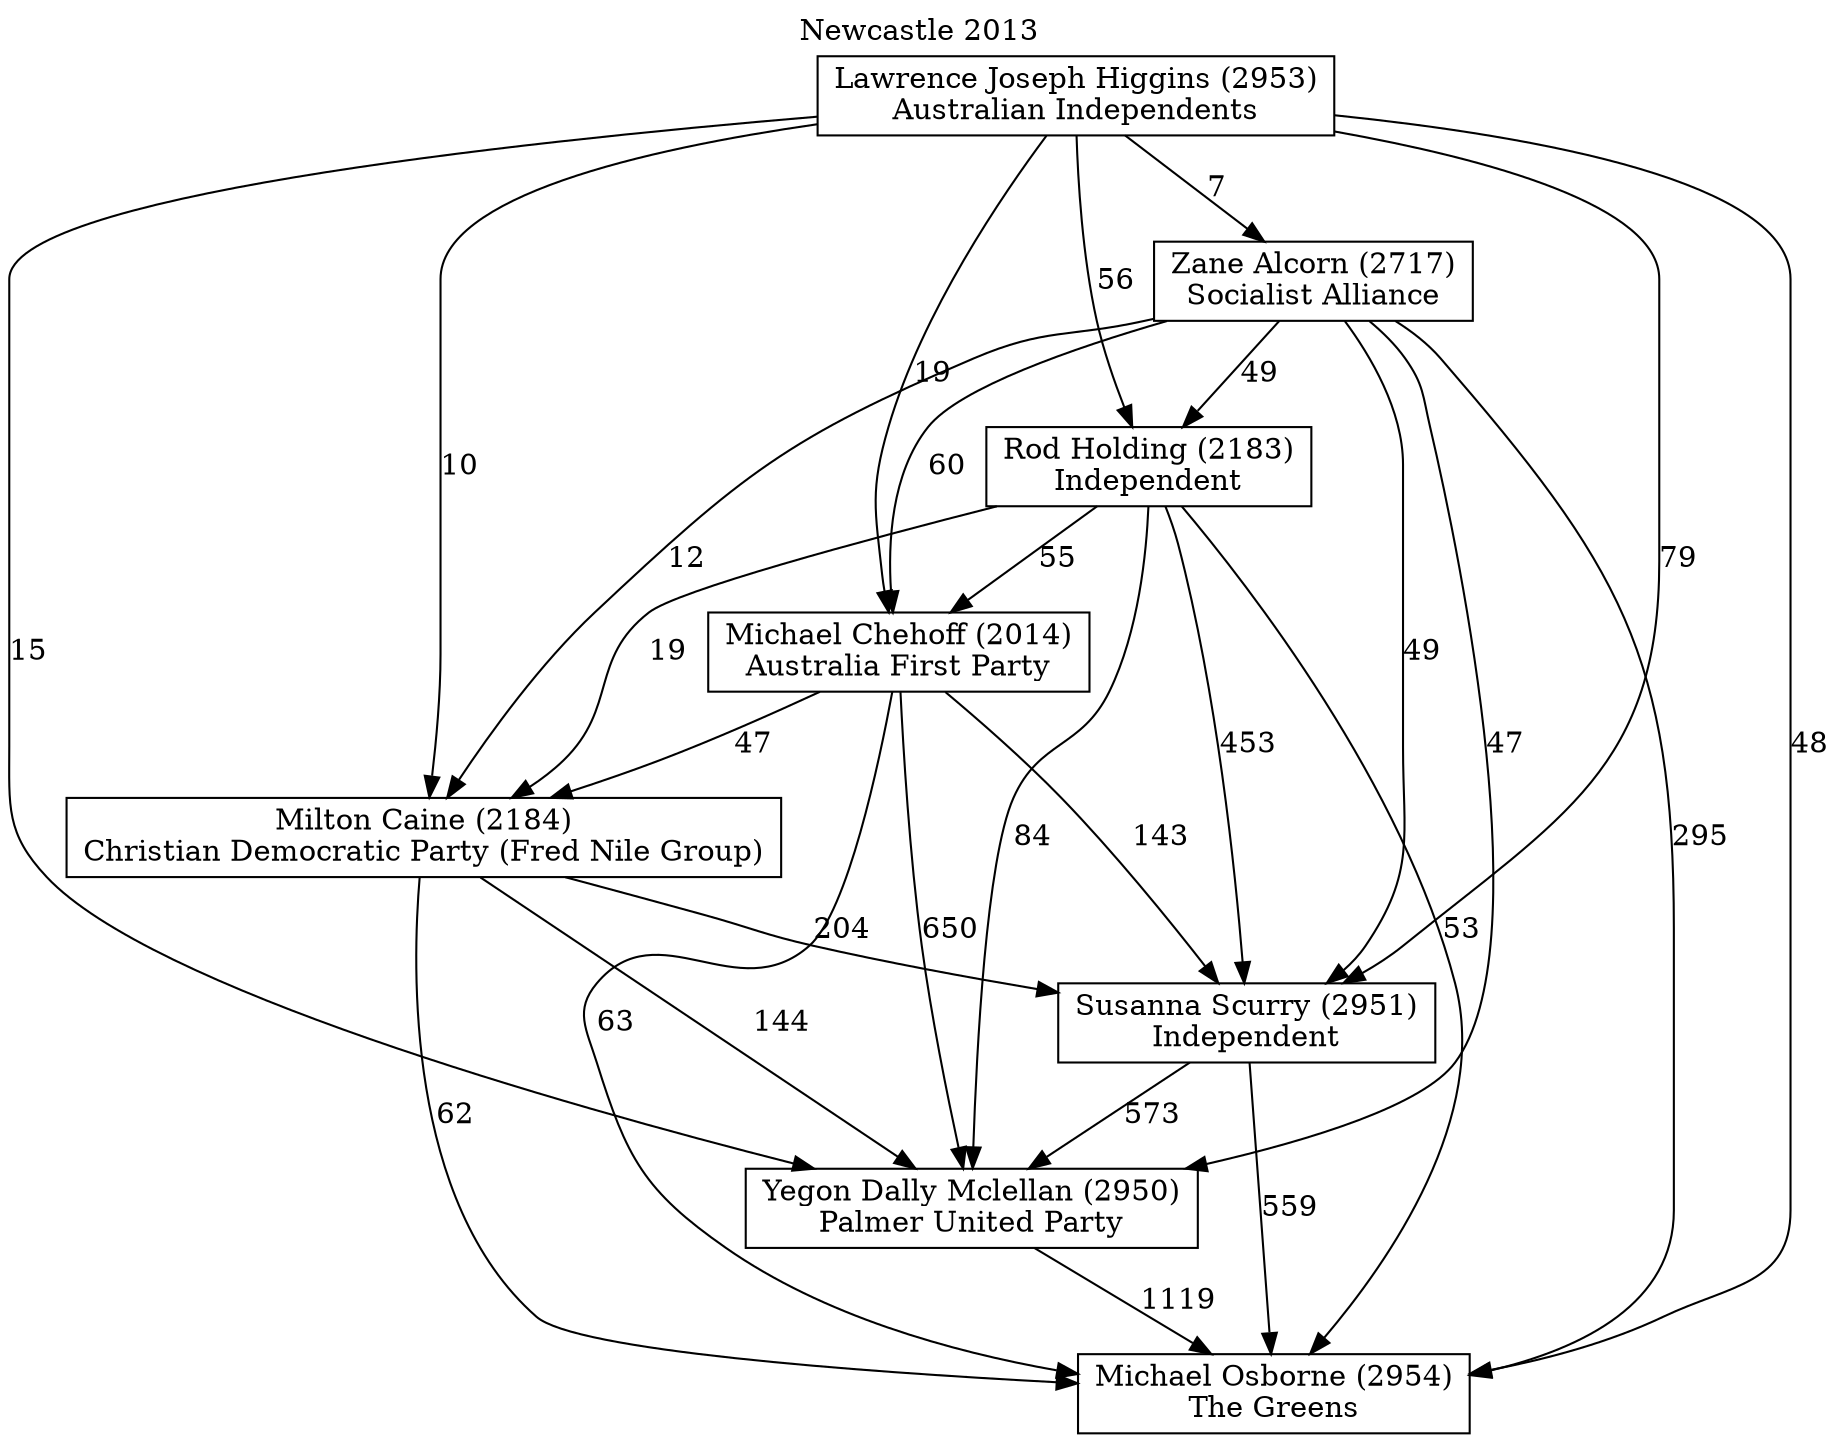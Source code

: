 // House preference flow
digraph "Michael Osborne (2954)_Newcastle_2013" {
	graph [label="Newcastle 2013" labelloc=t mclimit=10]
	node [shape=box]
	"Michael Osborne (2954)" [label="Michael Osborne (2954)
The Greens"]
	"Yegon Dally Mclellan (2950)" [label="Yegon Dally Mclellan (2950)
Palmer United Party"]
	"Susanna Scurry (2951)" [label="Susanna Scurry (2951)
Independent"]
	"Milton Caine (2184)" [label="Milton Caine (2184)
Christian Democratic Party (Fred Nile Group)"]
	"Michael Chehoff (2014)" [label="Michael Chehoff (2014)
Australia First Party"]
	"Rod Holding (2183)" [label="Rod Holding (2183)
Independent"]
	"Zane Alcorn (2717)" [label="Zane Alcorn (2717)
Socialist Alliance"]
	"Lawrence Joseph Higgins (2953)" [label="Lawrence Joseph Higgins (2953)
Australian Independents"]
	"Michael Osborne (2954)" [label="Michael Osborne (2954)
The Greens"]
	"Susanna Scurry (2951)" [label="Susanna Scurry (2951)
Independent"]
	"Milton Caine (2184)" [label="Milton Caine (2184)
Christian Democratic Party (Fred Nile Group)"]
	"Michael Chehoff (2014)" [label="Michael Chehoff (2014)
Australia First Party"]
	"Rod Holding (2183)" [label="Rod Holding (2183)
Independent"]
	"Zane Alcorn (2717)" [label="Zane Alcorn (2717)
Socialist Alliance"]
	"Lawrence Joseph Higgins (2953)" [label="Lawrence Joseph Higgins (2953)
Australian Independents"]
	"Michael Osborne (2954)" [label="Michael Osborne (2954)
The Greens"]
	"Milton Caine (2184)" [label="Milton Caine (2184)
Christian Democratic Party (Fred Nile Group)"]
	"Michael Chehoff (2014)" [label="Michael Chehoff (2014)
Australia First Party"]
	"Rod Holding (2183)" [label="Rod Holding (2183)
Independent"]
	"Zane Alcorn (2717)" [label="Zane Alcorn (2717)
Socialist Alliance"]
	"Lawrence Joseph Higgins (2953)" [label="Lawrence Joseph Higgins (2953)
Australian Independents"]
	"Michael Osborne (2954)" [label="Michael Osborne (2954)
The Greens"]
	"Michael Chehoff (2014)" [label="Michael Chehoff (2014)
Australia First Party"]
	"Rod Holding (2183)" [label="Rod Holding (2183)
Independent"]
	"Zane Alcorn (2717)" [label="Zane Alcorn (2717)
Socialist Alliance"]
	"Lawrence Joseph Higgins (2953)" [label="Lawrence Joseph Higgins (2953)
Australian Independents"]
	"Michael Osborne (2954)" [label="Michael Osborne (2954)
The Greens"]
	"Rod Holding (2183)" [label="Rod Holding (2183)
Independent"]
	"Zane Alcorn (2717)" [label="Zane Alcorn (2717)
Socialist Alliance"]
	"Lawrence Joseph Higgins (2953)" [label="Lawrence Joseph Higgins (2953)
Australian Independents"]
	"Michael Osborne (2954)" [label="Michael Osborne (2954)
The Greens"]
	"Zane Alcorn (2717)" [label="Zane Alcorn (2717)
Socialist Alliance"]
	"Lawrence Joseph Higgins (2953)" [label="Lawrence Joseph Higgins (2953)
Australian Independents"]
	"Michael Osborne (2954)" [label="Michael Osborne (2954)
The Greens"]
	"Lawrence Joseph Higgins (2953)" [label="Lawrence Joseph Higgins (2953)
Australian Independents"]
	"Lawrence Joseph Higgins (2953)" [label="Lawrence Joseph Higgins (2953)
Australian Independents"]
	"Zane Alcorn (2717)" [label="Zane Alcorn (2717)
Socialist Alliance"]
	"Lawrence Joseph Higgins (2953)" [label="Lawrence Joseph Higgins (2953)
Australian Independents"]
	"Lawrence Joseph Higgins (2953)" [label="Lawrence Joseph Higgins (2953)
Australian Independents"]
	"Rod Holding (2183)" [label="Rod Holding (2183)
Independent"]
	"Zane Alcorn (2717)" [label="Zane Alcorn (2717)
Socialist Alliance"]
	"Lawrence Joseph Higgins (2953)" [label="Lawrence Joseph Higgins (2953)
Australian Independents"]
	"Rod Holding (2183)" [label="Rod Holding (2183)
Independent"]
	"Lawrence Joseph Higgins (2953)" [label="Lawrence Joseph Higgins (2953)
Australian Independents"]
	"Lawrence Joseph Higgins (2953)" [label="Lawrence Joseph Higgins (2953)
Australian Independents"]
	"Zane Alcorn (2717)" [label="Zane Alcorn (2717)
Socialist Alliance"]
	"Lawrence Joseph Higgins (2953)" [label="Lawrence Joseph Higgins (2953)
Australian Independents"]
	"Lawrence Joseph Higgins (2953)" [label="Lawrence Joseph Higgins (2953)
Australian Independents"]
	"Michael Chehoff (2014)" [label="Michael Chehoff (2014)
Australia First Party"]
	"Rod Holding (2183)" [label="Rod Holding (2183)
Independent"]
	"Zane Alcorn (2717)" [label="Zane Alcorn (2717)
Socialist Alliance"]
	"Lawrence Joseph Higgins (2953)" [label="Lawrence Joseph Higgins (2953)
Australian Independents"]
	"Michael Chehoff (2014)" [label="Michael Chehoff (2014)
Australia First Party"]
	"Zane Alcorn (2717)" [label="Zane Alcorn (2717)
Socialist Alliance"]
	"Lawrence Joseph Higgins (2953)" [label="Lawrence Joseph Higgins (2953)
Australian Independents"]
	"Michael Chehoff (2014)" [label="Michael Chehoff (2014)
Australia First Party"]
	"Lawrence Joseph Higgins (2953)" [label="Lawrence Joseph Higgins (2953)
Australian Independents"]
	"Lawrence Joseph Higgins (2953)" [label="Lawrence Joseph Higgins (2953)
Australian Independents"]
	"Zane Alcorn (2717)" [label="Zane Alcorn (2717)
Socialist Alliance"]
	"Lawrence Joseph Higgins (2953)" [label="Lawrence Joseph Higgins (2953)
Australian Independents"]
	"Lawrence Joseph Higgins (2953)" [label="Lawrence Joseph Higgins (2953)
Australian Independents"]
	"Rod Holding (2183)" [label="Rod Holding (2183)
Independent"]
	"Zane Alcorn (2717)" [label="Zane Alcorn (2717)
Socialist Alliance"]
	"Lawrence Joseph Higgins (2953)" [label="Lawrence Joseph Higgins (2953)
Australian Independents"]
	"Rod Holding (2183)" [label="Rod Holding (2183)
Independent"]
	"Lawrence Joseph Higgins (2953)" [label="Lawrence Joseph Higgins (2953)
Australian Independents"]
	"Lawrence Joseph Higgins (2953)" [label="Lawrence Joseph Higgins (2953)
Australian Independents"]
	"Zane Alcorn (2717)" [label="Zane Alcorn (2717)
Socialist Alliance"]
	"Lawrence Joseph Higgins (2953)" [label="Lawrence Joseph Higgins (2953)
Australian Independents"]
	"Lawrence Joseph Higgins (2953)" [label="Lawrence Joseph Higgins (2953)
Australian Independents"]
	"Milton Caine (2184)" [label="Milton Caine (2184)
Christian Democratic Party (Fred Nile Group)"]
	"Michael Chehoff (2014)" [label="Michael Chehoff (2014)
Australia First Party"]
	"Rod Holding (2183)" [label="Rod Holding (2183)
Independent"]
	"Zane Alcorn (2717)" [label="Zane Alcorn (2717)
Socialist Alliance"]
	"Lawrence Joseph Higgins (2953)" [label="Lawrence Joseph Higgins (2953)
Australian Independents"]
	"Milton Caine (2184)" [label="Milton Caine (2184)
Christian Democratic Party (Fred Nile Group)"]
	"Rod Holding (2183)" [label="Rod Holding (2183)
Independent"]
	"Zane Alcorn (2717)" [label="Zane Alcorn (2717)
Socialist Alliance"]
	"Lawrence Joseph Higgins (2953)" [label="Lawrence Joseph Higgins (2953)
Australian Independents"]
	"Milton Caine (2184)" [label="Milton Caine (2184)
Christian Democratic Party (Fred Nile Group)"]
	"Zane Alcorn (2717)" [label="Zane Alcorn (2717)
Socialist Alliance"]
	"Lawrence Joseph Higgins (2953)" [label="Lawrence Joseph Higgins (2953)
Australian Independents"]
	"Milton Caine (2184)" [label="Milton Caine (2184)
Christian Democratic Party (Fred Nile Group)"]
	"Lawrence Joseph Higgins (2953)" [label="Lawrence Joseph Higgins (2953)
Australian Independents"]
	"Lawrence Joseph Higgins (2953)" [label="Lawrence Joseph Higgins (2953)
Australian Independents"]
	"Zane Alcorn (2717)" [label="Zane Alcorn (2717)
Socialist Alliance"]
	"Lawrence Joseph Higgins (2953)" [label="Lawrence Joseph Higgins (2953)
Australian Independents"]
	"Lawrence Joseph Higgins (2953)" [label="Lawrence Joseph Higgins (2953)
Australian Independents"]
	"Rod Holding (2183)" [label="Rod Holding (2183)
Independent"]
	"Zane Alcorn (2717)" [label="Zane Alcorn (2717)
Socialist Alliance"]
	"Lawrence Joseph Higgins (2953)" [label="Lawrence Joseph Higgins (2953)
Australian Independents"]
	"Rod Holding (2183)" [label="Rod Holding (2183)
Independent"]
	"Lawrence Joseph Higgins (2953)" [label="Lawrence Joseph Higgins (2953)
Australian Independents"]
	"Lawrence Joseph Higgins (2953)" [label="Lawrence Joseph Higgins (2953)
Australian Independents"]
	"Zane Alcorn (2717)" [label="Zane Alcorn (2717)
Socialist Alliance"]
	"Lawrence Joseph Higgins (2953)" [label="Lawrence Joseph Higgins (2953)
Australian Independents"]
	"Lawrence Joseph Higgins (2953)" [label="Lawrence Joseph Higgins (2953)
Australian Independents"]
	"Michael Chehoff (2014)" [label="Michael Chehoff (2014)
Australia First Party"]
	"Rod Holding (2183)" [label="Rod Holding (2183)
Independent"]
	"Zane Alcorn (2717)" [label="Zane Alcorn (2717)
Socialist Alliance"]
	"Lawrence Joseph Higgins (2953)" [label="Lawrence Joseph Higgins (2953)
Australian Independents"]
	"Michael Chehoff (2014)" [label="Michael Chehoff (2014)
Australia First Party"]
	"Zane Alcorn (2717)" [label="Zane Alcorn (2717)
Socialist Alliance"]
	"Lawrence Joseph Higgins (2953)" [label="Lawrence Joseph Higgins (2953)
Australian Independents"]
	"Michael Chehoff (2014)" [label="Michael Chehoff (2014)
Australia First Party"]
	"Lawrence Joseph Higgins (2953)" [label="Lawrence Joseph Higgins (2953)
Australian Independents"]
	"Lawrence Joseph Higgins (2953)" [label="Lawrence Joseph Higgins (2953)
Australian Independents"]
	"Zane Alcorn (2717)" [label="Zane Alcorn (2717)
Socialist Alliance"]
	"Lawrence Joseph Higgins (2953)" [label="Lawrence Joseph Higgins (2953)
Australian Independents"]
	"Lawrence Joseph Higgins (2953)" [label="Lawrence Joseph Higgins (2953)
Australian Independents"]
	"Rod Holding (2183)" [label="Rod Holding (2183)
Independent"]
	"Zane Alcorn (2717)" [label="Zane Alcorn (2717)
Socialist Alliance"]
	"Lawrence Joseph Higgins (2953)" [label="Lawrence Joseph Higgins (2953)
Australian Independents"]
	"Rod Holding (2183)" [label="Rod Holding (2183)
Independent"]
	"Lawrence Joseph Higgins (2953)" [label="Lawrence Joseph Higgins (2953)
Australian Independents"]
	"Lawrence Joseph Higgins (2953)" [label="Lawrence Joseph Higgins (2953)
Australian Independents"]
	"Zane Alcorn (2717)" [label="Zane Alcorn (2717)
Socialist Alliance"]
	"Lawrence Joseph Higgins (2953)" [label="Lawrence Joseph Higgins (2953)
Australian Independents"]
	"Lawrence Joseph Higgins (2953)" [label="Lawrence Joseph Higgins (2953)
Australian Independents"]
	"Susanna Scurry (2951)" [label="Susanna Scurry (2951)
Independent"]
	"Milton Caine (2184)" [label="Milton Caine (2184)
Christian Democratic Party (Fred Nile Group)"]
	"Michael Chehoff (2014)" [label="Michael Chehoff (2014)
Australia First Party"]
	"Rod Holding (2183)" [label="Rod Holding (2183)
Independent"]
	"Zane Alcorn (2717)" [label="Zane Alcorn (2717)
Socialist Alliance"]
	"Lawrence Joseph Higgins (2953)" [label="Lawrence Joseph Higgins (2953)
Australian Independents"]
	"Susanna Scurry (2951)" [label="Susanna Scurry (2951)
Independent"]
	"Michael Chehoff (2014)" [label="Michael Chehoff (2014)
Australia First Party"]
	"Rod Holding (2183)" [label="Rod Holding (2183)
Independent"]
	"Zane Alcorn (2717)" [label="Zane Alcorn (2717)
Socialist Alliance"]
	"Lawrence Joseph Higgins (2953)" [label="Lawrence Joseph Higgins (2953)
Australian Independents"]
	"Susanna Scurry (2951)" [label="Susanna Scurry (2951)
Independent"]
	"Rod Holding (2183)" [label="Rod Holding (2183)
Independent"]
	"Zane Alcorn (2717)" [label="Zane Alcorn (2717)
Socialist Alliance"]
	"Lawrence Joseph Higgins (2953)" [label="Lawrence Joseph Higgins (2953)
Australian Independents"]
	"Susanna Scurry (2951)" [label="Susanna Scurry (2951)
Independent"]
	"Zane Alcorn (2717)" [label="Zane Alcorn (2717)
Socialist Alliance"]
	"Lawrence Joseph Higgins (2953)" [label="Lawrence Joseph Higgins (2953)
Australian Independents"]
	"Susanna Scurry (2951)" [label="Susanna Scurry (2951)
Independent"]
	"Lawrence Joseph Higgins (2953)" [label="Lawrence Joseph Higgins (2953)
Australian Independents"]
	"Lawrence Joseph Higgins (2953)" [label="Lawrence Joseph Higgins (2953)
Australian Independents"]
	"Zane Alcorn (2717)" [label="Zane Alcorn (2717)
Socialist Alliance"]
	"Lawrence Joseph Higgins (2953)" [label="Lawrence Joseph Higgins (2953)
Australian Independents"]
	"Lawrence Joseph Higgins (2953)" [label="Lawrence Joseph Higgins (2953)
Australian Independents"]
	"Rod Holding (2183)" [label="Rod Holding (2183)
Independent"]
	"Zane Alcorn (2717)" [label="Zane Alcorn (2717)
Socialist Alliance"]
	"Lawrence Joseph Higgins (2953)" [label="Lawrence Joseph Higgins (2953)
Australian Independents"]
	"Rod Holding (2183)" [label="Rod Holding (2183)
Independent"]
	"Lawrence Joseph Higgins (2953)" [label="Lawrence Joseph Higgins (2953)
Australian Independents"]
	"Lawrence Joseph Higgins (2953)" [label="Lawrence Joseph Higgins (2953)
Australian Independents"]
	"Zane Alcorn (2717)" [label="Zane Alcorn (2717)
Socialist Alliance"]
	"Lawrence Joseph Higgins (2953)" [label="Lawrence Joseph Higgins (2953)
Australian Independents"]
	"Lawrence Joseph Higgins (2953)" [label="Lawrence Joseph Higgins (2953)
Australian Independents"]
	"Michael Chehoff (2014)" [label="Michael Chehoff (2014)
Australia First Party"]
	"Rod Holding (2183)" [label="Rod Holding (2183)
Independent"]
	"Zane Alcorn (2717)" [label="Zane Alcorn (2717)
Socialist Alliance"]
	"Lawrence Joseph Higgins (2953)" [label="Lawrence Joseph Higgins (2953)
Australian Independents"]
	"Michael Chehoff (2014)" [label="Michael Chehoff (2014)
Australia First Party"]
	"Zane Alcorn (2717)" [label="Zane Alcorn (2717)
Socialist Alliance"]
	"Lawrence Joseph Higgins (2953)" [label="Lawrence Joseph Higgins (2953)
Australian Independents"]
	"Michael Chehoff (2014)" [label="Michael Chehoff (2014)
Australia First Party"]
	"Lawrence Joseph Higgins (2953)" [label="Lawrence Joseph Higgins (2953)
Australian Independents"]
	"Lawrence Joseph Higgins (2953)" [label="Lawrence Joseph Higgins (2953)
Australian Independents"]
	"Zane Alcorn (2717)" [label="Zane Alcorn (2717)
Socialist Alliance"]
	"Lawrence Joseph Higgins (2953)" [label="Lawrence Joseph Higgins (2953)
Australian Independents"]
	"Lawrence Joseph Higgins (2953)" [label="Lawrence Joseph Higgins (2953)
Australian Independents"]
	"Rod Holding (2183)" [label="Rod Holding (2183)
Independent"]
	"Zane Alcorn (2717)" [label="Zane Alcorn (2717)
Socialist Alliance"]
	"Lawrence Joseph Higgins (2953)" [label="Lawrence Joseph Higgins (2953)
Australian Independents"]
	"Rod Holding (2183)" [label="Rod Holding (2183)
Independent"]
	"Lawrence Joseph Higgins (2953)" [label="Lawrence Joseph Higgins (2953)
Australian Independents"]
	"Lawrence Joseph Higgins (2953)" [label="Lawrence Joseph Higgins (2953)
Australian Independents"]
	"Zane Alcorn (2717)" [label="Zane Alcorn (2717)
Socialist Alliance"]
	"Lawrence Joseph Higgins (2953)" [label="Lawrence Joseph Higgins (2953)
Australian Independents"]
	"Lawrence Joseph Higgins (2953)" [label="Lawrence Joseph Higgins (2953)
Australian Independents"]
	"Milton Caine (2184)" [label="Milton Caine (2184)
Christian Democratic Party (Fred Nile Group)"]
	"Michael Chehoff (2014)" [label="Michael Chehoff (2014)
Australia First Party"]
	"Rod Holding (2183)" [label="Rod Holding (2183)
Independent"]
	"Zane Alcorn (2717)" [label="Zane Alcorn (2717)
Socialist Alliance"]
	"Lawrence Joseph Higgins (2953)" [label="Lawrence Joseph Higgins (2953)
Australian Independents"]
	"Milton Caine (2184)" [label="Milton Caine (2184)
Christian Democratic Party (Fred Nile Group)"]
	"Rod Holding (2183)" [label="Rod Holding (2183)
Independent"]
	"Zane Alcorn (2717)" [label="Zane Alcorn (2717)
Socialist Alliance"]
	"Lawrence Joseph Higgins (2953)" [label="Lawrence Joseph Higgins (2953)
Australian Independents"]
	"Milton Caine (2184)" [label="Milton Caine (2184)
Christian Democratic Party (Fred Nile Group)"]
	"Zane Alcorn (2717)" [label="Zane Alcorn (2717)
Socialist Alliance"]
	"Lawrence Joseph Higgins (2953)" [label="Lawrence Joseph Higgins (2953)
Australian Independents"]
	"Milton Caine (2184)" [label="Milton Caine (2184)
Christian Democratic Party (Fred Nile Group)"]
	"Lawrence Joseph Higgins (2953)" [label="Lawrence Joseph Higgins (2953)
Australian Independents"]
	"Lawrence Joseph Higgins (2953)" [label="Lawrence Joseph Higgins (2953)
Australian Independents"]
	"Zane Alcorn (2717)" [label="Zane Alcorn (2717)
Socialist Alliance"]
	"Lawrence Joseph Higgins (2953)" [label="Lawrence Joseph Higgins (2953)
Australian Independents"]
	"Lawrence Joseph Higgins (2953)" [label="Lawrence Joseph Higgins (2953)
Australian Independents"]
	"Rod Holding (2183)" [label="Rod Holding (2183)
Independent"]
	"Zane Alcorn (2717)" [label="Zane Alcorn (2717)
Socialist Alliance"]
	"Lawrence Joseph Higgins (2953)" [label="Lawrence Joseph Higgins (2953)
Australian Independents"]
	"Rod Holding (2183)" [label="Rod Holding (2183)
Independent"]
	"Lawrence Joseph Higgins (2953)" [label="Lawrence Joseph Higgins (2953)
Australian Independents"]
	"Lawrence Joseph Higgins (2953)" [label="Lawrence Joseph Higgins (2953)
Australian Independents"]
	"Zane Alcorn (2717)" [label="Zane Alcorn (2717)
Socialist Alliance"]
	"Lawrence Joseph Higgins (2953)" [label="Lawrence Joseph Higgins (2953)
Australian Independents"]
	"Lawrence Joseph Higgins (2953)" [label="Lawrence Joseph Higgins (2953)
Australian Independents"]
	"Michael Chehoff (2014)" [label="Michael Chehoff (2014)
Australia First Party"]
	"Rod Holding (2183)" [label="Rod Holding (2183)
Independent"]
	"Zane Alcorn (2717)" [label="Zane Alcorn (2717)
Socialist Alliance"]
	"Lawrence Joseph Higgins (2953)" [label="Lawrence Joseph Higgins (2953)
Australian Independents"]
	"Michael Chehoff (2014)" [label="Michael Chehoff (2014)
Australia First Party"]
	"Zane Alcorn (2717)" [label="Zane Alcorn (2717)
Socialist Alliance"]
	"Lawrence Joseph Higgins (2953)" [label="Lawrence Joseph Higgins (2953)
Australian Independents"]
	"Michael Chehoff (2014)" [label="Michael Chehoff (2014)
Australia First Party"]
	"Lawrence Joseph Higgins (2953)" [label="Lawrence Joseph Higgins (2953)
Australian Independents"]
	"Lawrence Joseph Higgins (2953)" [label="Lawrence Joseph Higgins (2953)
Australian Independents"]
	"Zane Alcorn (2717)" [label="Zane Alcorn (2717)
Socialist Alliance"]
	"Lawrence Joseph Higgins (2953)" [label="Lawrence Joseph Higgins (2953)
Australian Independents"]
	"Lawrence Joseph Higgins (2953)" [label="Lawrence Joseph Higgins (2953)
Australian Independents"]
	"Rod Holding (2183)" [label="Rod Holding (2183)
Independent"]
	"Zane Alcorn (2717)" [label="Zane Alcorn (2717)
Socialist Alliance"]
	"Lawrence Joseph Higgins (2953)" [label="Lawrence Joseph Higgins (2953)
Australian Independents"]
	"Rod Holding (2183)" [label="Rod Holding (2183)
Independent"]
	"Lawrence Joseph Higgins (2953)" [label="Lawrence Joseph Higgins (2953)
Australian Independents"]
	"Lawrence Joseph Higgins (2953)" [label="Lawrence Joseph Higgins (2953)
Australian Independents"]
	"Zane Alcorn (2717)" [label="Zane Alcorn (2717)
Socialist Alliance"]
	"Lawrence Joseph Higgins (2953)" [label="Lawrence Joseph Higgins (2953)
Australian Independents"]
	"Lawrence Joseph Higgins (2953)" [label="Lawrence Joseph Higgins (2953)
Australian Independents"]
	"Yegon Dally Mclellan (2950)" [label="Yegon Dally Mclellan (2950)
Palmer United Party"]
	"Susanna Scurry (2951)" [label="Susanna Scurry (2951)
Independent"]
	"Milton Caine (2184)" [label="Milton Caine (2184)
Christian Democratic Party (Fred Nile Group)"]
	"Michael Chehoff (2014)" [label="Michael Chehoff (2014)
Australia First Party"]
	"Rod Holding (2183)" [label="Rod Holding (2183)
Independent"]
	"Zane Alcorn (2717)" [label="Zane Alcorn (2717)
Socialist Alliance"]
	"Lawrence Joseph Higgins (2953)" [label="Lawrence Joseph Higgins (2953)
Australian Independents"]
	"Yegon Dally Mclellan (2950)" [label="Yegon Dally Mclellan (2950)
Palmer United Party"]
	"Milton Caine (2184)" [label="Milton Caine (2184)
Christian Democratic Party (Fred Nile Group)"]
	"Michael Chehoff (2014)" [label="Michael Chehoff (2014)
Australia First Party"]
	"Rod Holding (2183)" [label="Rod Holding (2183)
Independent"]
	"Zane Alcorn (2717)" [label="Zane Alcorn (2717)
Socialist Alliance"]
	"Lawrence Joseph Higgins (2953)" [label="Lawrence Joseph Higgins (2953)
Australian Independents"]
	"Yegon Dally Mclellan (2950)" [label="Yegon Dally Mclellan (2950)
Palmer United Party"]
	"Michael Chehoff (2014)" [label="Michael Chehoff (2014)
Australia First Party"]
	"Rod Holding (2183)" [label="Rod Holding (2183)
Independent"]
	"Zane Alcorn (2717)" [label="Zane Alcorn (2717)
Socialist Alliance"]
	"Lawrence Joseph Higgins (2953)" [label="Lawrence Joseph Higgins (2953)
Australian Independents"]
	"Yegon Dally Mclellan (2950)" [label="Yegon Dally Mclellan (2950)
Palmer United Party"]
	"Rod Holding (2183)" [label="Rod Holding (2183)
Independent"]
	"Zane Alcorn (2717)" [label="Zane Alcorn (2717)
Socialist Alliance"]
	"Lawrence Joseph Higgins (2953)" [label="Lawrence Joseph Higgins (2953)
Australian Independents"]
	"Yegon Dally Mclellan (2950)" [label="Yegon Dally Mclellan (2950)
Palmer United Party"]
	"Zane Alcorn (2717)" [label="Zane Alcorn (2717)
Socialist Alliance"]
	"Lawrence Joseph Higgins (2953)" [label="Lawrence Joseph Higgins (2953)
Australian Independents"]
	"Yegon Dally Mclellan (2950)" [label="Yegon Dally Mclellan (2950)
Palmer United Party"]
	"Lawrence Joseph Higgins (2953)" [label="Lawrence Joseph Higgins (2953)
Australian Independents"]
	"Lawrence Joseph Higgins (2953)" [label="Lawrence Joseph Higgins (2953)
Australian Independents"]
	"Zane Alcorn (2717)" [label="Zane Alcorn (2717)
Socialist Alliance"]
	"Lawrence Joseph Higgins (2953)" [label="Lawrence Joseph Higgins (2953)
Australian Independents"]
	"Lawrence Joseph Higgins (2953)" [label="Lawrence Joseph Higgins (2953)
Australian Independents"]
	"Rod Holding (2183)" [label="Rod Holding (2183)
Independent"]
	"Zane Alcorn (2717)" [label="Zane Alcorn (2717)
Socialist Alliance"]
	"Lawrence Joseph Higgins (2953)" [label="Lawrence Joseph Higgins (2953)
Australian Independents"]
	"Rod Holding (2183)" [label="Rod Holding (2183)
Independent"]
	"Lawrence Joseph Higgins (2953)" [label="Lawrence Joseph Higgins (2953)
Australian Independents"]
	"Lawrence Joseph Higgins (2953)" [label="Lawrence Joseph Higgins (2953)
Australian Independents"]
	"Zane Alcorn (2717)" [label="Zane Alcorn (2717)
Socialist Alliance"]
	"Lawrence Joseph Higgins (2953)" [label="Lawrence Joseph Higgins (2953)
Australian Independents"]
	"Lawrence Joseph Higgins (2953)" [label="Lawrence Joseph Higgins (2953)
Australian Independents"]
	"Michael Chehoff (2014)" [label="Michael Chehoff (2014)
Australia First Party"]
	"Rod Holding (2183)" [label="Rod Holding (2183)
Independent"]
	"Zane Alcorn (2717)" [label="Zane Alcorn (2717)
Socialist Alliance"]
	"Lawrence Joseph Higgins (2953)" [label="Lawrence Joseph Higgins (2953)
Australian Independents"]
	"Michael Chehoff (2014)" [label="Michael Chehoff (2014)
Australia First Party"]
	"Zane Alcorn (2717)" [label="Zane Alcorn (2717)
Socialist Alliance"]
	"Lawrence Joseph Higgins (2953)" [label="Lawrence Joseph Higgins (2953)
Australian Independents"]
	"Michael Chehoff (2014)" [label="Michael Chehoff (2014)
Australia First Party"]
	"Lawrence Joseph Higgins (2953)" [label="Lawrence Joseph Higgins (2953)
Australian Independents"]
	"Lawrence Joseph Higgins (2953)" [label="Lawrence Joseph Higgins (2953)
Australian Independents"]
	"Zane Alcorn (2717)" [label="Zane Alcorn (2717)
Socialist Alliance"]
	"Lawrence Joseph Higgins (2953)" [label="Lawrence Joseph Higgins (2953)
Australian Independents"]
	"Lawrence Joseph Higgins (2953)" [label="Lawrence Joseph Higgins (2953)
Australian Independents"]
	"Rod Holding (2183)" [label="Rod Holding (2183)
Independent"]
	"Zane Alcorn (2717)" [label="Zane Alcorn (2717)
Socialist Alliance"]
	"Lawrence Joseph Higgins (2953)" [label="Lawrence Joseph Higgins (2953)
Australian Independents"]
	"Rod Holding (2183)" [label="Rod Holding (2183)
Independent"]
	"Lawrence Joseph Higgins (2953)" [label="Lawrence Joseph Higgins (2953)
Australian Independents"]
	"Lawrence Joseph Higgins (2953)" [label="Lawrence Joseph Higgins (2953)
Australian Independents"]
	"Zane Alcorn (2717)" [label="Zane Alcorn (2717)
Socialist Alliance"]
	"Lawrence Joseph Higgins (2953)" [label="Lawrence Joseph Higgins (2953)
Australian Independents"]
	"Lawrence Joseph Higgins (2953)" [label="Lawrence Joseph Higgins (2953)
Australian Independents"]
	"Milton Caine (2184)" [label="Milton Caine (2184)
Christian Democratic Party (Fred Nile Group)"]
	"Michael Chehoff (2014)" [label="Michael Chehoff (2014)
Australia First Party"]
	"Rod Holding (2183)" [label="Rod Holding (2183)
Independent"]
	"Zane Alcorn (2717)" [label="Zane Alcorn (2717)
Socialist Alliance"]
	"Lawrence Joseph Higgins (2953)" [label="Lawrence Joseph Higgins (2953)
Australian Independents"]
	"Milton Caine (2184)" [label="Milton Caine (2184)
Christian Democratic Party (Fred Nile Group)"]
	"Rod Holding (2183)" [label="Rod Holding (2183)
Independent"]
	"Zane Alcorn (2717)" [label="Zane Alcorn (2717)
Socialist Alliance"]
	"Lawrence Joseph Higgins (2953)" [label="Lawrence Joseph Higgins (2953)
Australian Independents"]
	"Milton Caine (2184)" [label="Milton Caine (2184)
Christian Democratic Party (Fred Nile Group)"]
	"Zane Alcorn (2717)" [label="Zane Alcorn (2717)
Socialist Alliance"]
	"Lawrence Joseph Higgins (2953)" [label="Lawrence Joseph Higgins (2953)
Australian Independents"]
	"Milton Caine (2184)" [label="Milton Caine (2184)
Christian Democratic Party (Fred Nile Group)"]
	"Lawrence Joseph Higgins (2953)" [label="Lawrence Joseph Higgins (2953)
Australian Independents"]
	"Lawrence Joseph Higgins (2953)" [label="Lawrence Joseph Higgins (2953)
Australian Independents"]
	"Zane Alcorn (2717)" [label="Zane Alcorn (2717)
Socialist Alliance"]
	"Lawrence Joseph Higgins (2953)" [label="Lawrence Joseph Higgins (2953)
Australian Independents"]
	"Lawrence Joseph Higgins (2953)" [label="Lawrence Joseph Higgins (2953)
Australian Independents"]
	"Rod Holding (2183)" [label="Rod Holding (2183)
Independent"]
	"Zane Alcorn (2717)" [label="Zane Alcorn (2717)
Socialist Alliance"]
	"Lawrence Joseph Higgins (2953)" [label="Lawrence Joseph Higgins (2953)
Australian Independents"]
	"Rod Holding (2183)" [label="Rod Holding (2183)
Independent"]
	"Lawrence Joseph Higgins (2953)" [label="Lawrence Joseph Higgins (2953)
Australian Independents"]
	"Lawrence Joseph Higgins (2953)" [label="Lawrence Joseph Higgins (2953)
Australian Independents"]
	"Zane Alcorn (2717)" [label="Zane Alcorn (2717)
Socialist Alliance"]
	"Lawrence Joseph Higgins (2953)" [label="Lawrence Joseph Higgins (2953)
Australian Independents"]
	"Lawrence Joseph Higgins (2953)" [label="Lawrence Joseph Higgins (2953)
Australian Independents"]
	"Michael Chehoff (2014)" [label="Michael Chehoff (2014)
Australia First Party"]
	"Rod Holding (2183)" [label="Rod Holding (2183)
Independent"]
	"Zane Alcorn (2717)" [label="Zane Alcorn (2717)
Socialist Alliance"]
	"Lawrence Joseph Higgins (2953)" [label="Lawrence Joseph Higgins (2953)
Australian Independents"]
	"Michael Chehoff (2014)" [label="Michael Chehoff (2014)
Australia First Party"]
	"Zane Alcorn (2717)" [label="Zane Alcorn (2717)
Socialist Alliance"]
	"Lawrence Joseph Higgins (2953)" [label="Lawrence Joseph Higgins (2953)
Australian Independents"]
	"Michael Chehoff (2014)" [label="Michael Chehoff (2014)
Australia First Party"]
	"Lawrence Joseph Higgins (2953)" [label="Lawrence Joseph Higgins (2953)
Australian Independents"]
	"Lawrence Joseph Higgins (2953)" [label="Lawrence Joseph Higgins (2953)
Australian Independents"]
	"Zane Alcorn (2717)" [label="Zane Alcorn (2717)
Socialist Alliance"]
	"Lawrence Joseph Higgins (2953)" [label="Lawrence Joseph Higgins (2953)
Australian Independents"]
	"Lawrence Joseph Higgins (2953)" [label="Lawrence Joseph Higgins (2953)
Australian Independents"]
	"Rod Holding (2183)" [label="Rod Holding (2183)
Independent"]
	"Zane Alcorn (2717)" [label="Zane Alcorn (2717)
Socialist Alliance"]
	"Lawrence Joseph Higgins (2953)" [label="Lawrence Joseph Higgins (2953)
Australian Independents"]
	"Rod Holding (2183)" [label="Rod Holding (2183)
Independent"]
	"Lawrence Joseph Higgins (2953)" [label="Lawrence Joseph Higgins (2953)
Australian Independents"]
	"Lawrence Joseph Higgins (2953)" [label="Lawrence Joseph Higgins (2953)
Australian Independents"]
	"Zane Alcorn (2717)" [label="Zane Alcorn (2717)
Socialist Alliance"]
	"Lawrence Joseph Higgins (2953)" [label="Lawrence Joseph Higgins (2953)
Australian Independents"]
	"Lawrence Joseph Higgins (2953)" [label="Lawrence Joseph Higgins (2953)
Australian Independents"]
	"Susanna Scurry (2951)" [label="Susanna Scurry (2951)
Independent"]
	"Milton Caine (2184)" [label="Milton Caine (2184)
Christian Democratic Party (Fred Nile Group)"]
	"Michael Chehoff (2014)" [label="Michael Chehoff (2014)
Australia First Party"]
	"Rod Holding (2183)" [label="Rod Holding (2183)
Independent"]
	"Zane Alcorn (2717)" [label="Zane Alcorn (2717)
Socialist Alliance"]
	"Lawrence Joseph Higgins (2953)" [label="Lawrence Joseph Higgins (2953)
Australian Independents"]
	"Susanna Scurry (2951)" [label="Susanna Scurry (2951)
Independent"]
	"Michael Chehoff (2014)" [label="Michael Chehoff (2014)
Australia First Party"]
	"Rod Holding (2183)" [label="Rod Holding (2183)
Independent"]
	"Zane Alcorn (2717)" [label="Zane Alcorn (2717)
Socialist Alliance"]
	"Lawrence Joseph Higgins (2953)" [label="Lawrence Joseph Higgins (2953)
Australian Independents"]
	"Susanna Scurry (2951)" [label="Susanna Scurry (2951)
Independent"]
	"Rod Holding (2183)" [label="Rod Holding (2183)
Independent"]
	"Zane Alcorn (2717)" [label="Zane Alcorn (2717)
Socialist Alliance"]
	"Lawrence Joseph Higgins (2953)" [label="Lawrence Joseph Higgins (2953)
Australian Independents"]
	"Susanna Scurry (2951)" [label="Susanna Scurry (2951)
Independent"]
	"Zane Alcorn (2717)" [label="Zane Alcorn (2717)
Socialist Alliance"]
	"Lawrence Joseph Higgins (2953)" [label="Lawrence Joseph Higgins (2953)
Australian Independents"]
	"Susanna Scurry (2951)" [label="Susanna Scurry (2951)
Independent"]
	"Lawrence Joseph Higgins (2953)" [label="Lawrence Joseph Higgins (2953)
Australian Independents"]
	"Lawrence Joseph Higgins (2953)" [label="Lawrence Joseph Higgins (2953)
Australian Independents"]
	"Zane Alcorn (2717)" [label="Zane Alcorn (2717)
Socialist Alliance"]
	"Lawrence Joseph Higgins (2953)" [label="Lawrence Joseph Higgins (2953)
Australian Independents"]
	"Lawrence Joseph Higgins (2953)" [label="Lawrence Joseph Higgins (2953)
Australian Independents"]
	"Rod Holding (2183)" [label="Rod Holding (2183)
Independent"]
	"Zane Alcorn (2717)" [label="Zane Alcorn (2717)
Socialist Alliance"]
	"Lawrence Joseph Higgins (2953)" [label="Lawrence Joseph Higgins (2953)
Australian Independents"]
	"Rod Holding (2183)" [label="Rod Holding (2183)
Independent"]
	"Lawrence Joseph Higgins (2953)" [label="Lawrence Joseph Higgins (2953)
Australian Independents"]
	"Lawrence Joseph Higgins (2953)" [label="Lawrence Joseph Higgins (2953)
Australian Independents"]
	"Zane Alcorn (2717)" [label="Zane Alcorn (2717)
Socialist Alliance"]
	"Lawrence Joseph Higgins (2953)" [label="Lawrence Joseph Higgins (2953)
Australian Independents"]
	"Lawrence Joseph Higgins (2953)" [label="Lawrence Joseph Higgins (2953)
Australian Independents"]
	"Michael Chehoff (2014)" [label="Michael Chehoff (2014)
Australia First Party"]
	"Rod Holding (2183)" [label="Rod Holding (2183)
Independent"]
	"Zane Alcorn (2717)" [label="Zane Alcorn (2717)
Socialist Alliance"]
	"Lawrence Joseph Higgins (2953)" [label="Lawrence Joseph Higgins (2953)
Australian Independents"]
	"Michael Chehoff (2014)" [label="Michael Chehoff (2014)
Australia First Party"]
	"Zane Alcorn (2717)" [label="Zane Alcorn (2717)
Socialist Alliance"]
	"Lawrence Joseph Higgins (2953)" [label="Lawrence Joseph Higgins (2953)
Australian Independents"]
	"Michael Chehoff (2014)" [label="Michael Chehoff (2014)
Australia First Party"]
	"Lawrence Joseph Higgins (2953)" [label="Lawrence Joseph Higgins (2953)
Australian Independents"]
	"Lawrence Joseph Higgins (2953)" [label="Lawrence Joseph Higgins (2953)
Australian Independents"]
	"Zane Alcorn (2717)" [label="Zane Alcorn (2717)
Socialist Alliance"]
	"Lawrence Joseph Higgins (2953)" [label="Lawrence Joseph Higgins (2953)
Australian Independents"]
	"Lawrence Joseph Higgins (2953)" [label="Lawrence Joseph Higgins (2953)
Australian Independents"]
	"Rod Holding (2183)" [label="Rod Holding (2183)
Independent"]
	"Zane Alcorn (2717)" [label="Zane Alcorn (2717)
Socialist Alliance"]
	"Lawrence Joseph Higgins (2953)" [label="Lawrence Joseph Higgins (2953)
Australian Independents"]
	"Rod Holding (2183)" [label="Rod Holding (2183)
Independent"]
	"Lawrence Joseph Higgins (2953)" [label="Lawrence Joseph Higgins (2953)
Australian Independents"]
	"Lawrence Joseph Higgins (2953)" [label="Lawrence Joseph Higgins (2953)
Australian Independents"]
	"Zane Alcorn (2717)" [label="Zane Alcorn (2717)
Socialist Alliance"]
	"Lawrence Joseph Higgins (2953)" [label="Lawrence Joseph Higgins (2953)
Australian Independents"]
	"Lawrence Joseph Higgins (2953)" [label="Lawrence Joseph Higgins (2953)
Australian Independents"]
	"Milton Caine (2184)" [label="Milton Caine (2184)
Christian Democratic Party (Fred Nile Group)"]
	"Michael Chehoff (2014)" [label="Michael Chehoff (2014)
Australia First Party"]
	"Rod Holding (2183)" [label="Rod Holding (2183)
Independent"]
	"Zane Alcorn (2717)" [label="Zane Alcorn (2717)
Socialist Alliance"]
	"Lawrence Joseph Higgins (2953)" [label="Lawrence Joseph Higgins (2953)
Australian Independents"]
	"Milton Caine (2184)" [label="Milton Caine (2184)
Christian Democratic Party (Fred Nile Group)"]
	"Rod Holding (2183)" [label="Rod Holding (2183)
Independent"]
	"Zane Alcorn (2717)" [label="Zane Alcorn (2717)
Socialist Alliance"]
	"Lawrence Joseph Higgins (2953)" [label="Lawrence Joseph Higgins (2953)
Australian Independents"]
	"Milton Caine (2184)" [label="Milton Caine (2184)
Christian Democratic Party (Fred Nile Group)"]
	"Zane Alcorn (2717)" [label="Zane Alcorn (2717)
Socialist Alliance"]
	"Lawrence Joseph Higgins (2953)" [label="Lawrence Joseph Higgins (2953)
Australian Independents"]
	"Milton Caine (2184)" [label="Milton Caine (2184)
Christian Democratic Party (Fred Nile Group)"]
	"Lawrence Joseph Higgins (2953)" [label="Lawrence Joseph Higgins (2953)
Australian Independents"]
	"Lawrence Joseph Higgins (2953)" [label="Lawrence Joseph Higgins (2953)
Australian Independents"]
	"Zane Alcorn (2717)" [label="Zane Alcorn (2717)
Socialist Alliance"]
	"Lawrence Joseph Higgins (2953)" [label="Lawrence Joseph Higgins (2953)
Australian Independents"]
	"Lawrence Joseph Higgins (2953)" [label="Lawrence Joseph Higgins (2953)
Australian Independents"]
	"Rod Holding (2183)" [label="Rod Holding (2183)
Independent"]
	"Zane Alcorn (2717)" [label="Zane Alcorn (2717)
Socialist Alliance"]
	"Lawrence Joseph Higgins (2953)" [label="Lawrence Joseph Higgins (2953)
Australian Independents"]
	"Rod Holding (2183)" [label="Rod Holding (2183)
Independent"]
	"Lawrence Joseph Higgins (2953)" [label="Lawrence Joseph Higgins (2953)
Australian Independents"]
	"Lawrence Joseph Higgins (2953)" [label="Lawrence Joseph Higgins (2953)
Australian Independents"]
	"Zane Alcorn (2717)" [label="Zane Alcorn (2717)
Socialist Alliance"]
	"Lawrence Joseph Higgins (2953)" [label="Lawrence Joseph Higgins (2953)
Australian Independents"]
	"Lawrence Joseph Higgins (2953)" [label="Lawrence Joseph Higgins (2953)
Australian Independents"]
	"Michael Chehoff (2014)" [label="Michael Chehoff (2014)
Australia First Party"]
	"Rod Holding (2183)" [label="Rod Holding (2183)
Independent"]
	"Zane Alcorn (2717)" [label="Zane Alcorn (2717)
Socialist Alliance"]
	"Lawrence Joseph Higgins (2953)" [label="Lawrence Joseph Higgins (2953)
Australian Independents"]
	"Michael Chehoff (2014)" [label="Michael Chehoff (2014)
Australia First Party"]
	"Zane Alcorn (2717)" [label="Zane Alcorn (2717)
Socialist Alliance"]
	"Lawrence Joseph Higgins (2953)" [label="Lawrence Joseph Higgins (2953)
Australian Independents"]
	"Michael Chehoff (2014)" [label="Michael Chehoff (2014)
Australia First Party"]
	"Lawrence Joseph Higgins (2953)" [label="Lawrence Joseph Higgins (2953)
Australian Independents"]
	"Lawrence Joseph Higgins (2953)" [label="Lawrence Joseph Higgins (2953)
Australian Independents"]
	"Zane Alcorn (2717)" [label="Zane Alcorn (2717)
Socialist Alliance"]
	"Lawrence Joseph Higgins (2953)" [label="Lawrence Joseph Higgins (2953)
Australian Independents"]
	"Lawrence Joseph Higgins (2953)" [label="Lawrence Joseph Higgins (2953)
Australian Independents"]
	"Rod Holding (2183)" [label="Rod Holding (2183)
Independent"]
	"Zane Alcorn (2717)" [label="Zane Alcorn (2717)
Socialist Alliance"]
	"Lawrence Joseph Higgins (2953)" [label="Lawrence Joseph Higgins (2953)
Australian Independents"]
	"Rod Holding (2183)" [label="Rod Holding (2183)
Independent"]
	"Lawrence Joseph Higgins (2953)" [label="Lawrence Joseph Higgins (2953)
Australian Independents"]
	"Lawrence Joseph Higgins (2953)" [label="Lawrence Joseph Higgins (2953)
Australian Independents"]
	"Zane Alcorn (2717)" [label="Zane Alcorn (2717)
Socialist Alliance"]
	"Lawrence Joseph Higgins (2953)" [label="Lawrence Joseph Higgins (2953)
Australian Independents"]
	"Lawrence Joseph Higgins (2953)" [label="Lawrence Joseph Higgins (2953)
Australian Independents"]
	"Yegon Dally Mclellan (2950)" -> "Michael Osborne (2954)" [label=1119]
	"Susanna Scurry (2951)" -> "Yegon Dally Mclellan (2950)" [label=573]
	"Milton Caine (2184)" -> "Susanna Scurry (2951)" [label=204]
	"Michael Chehoff (2014)" -> "Milton Caine (2184)" [label=47]
	"Rod Holding (2183)" -> "Michael Chehoff (2014)" [label=55]
	"Zane Alcorn (2717)" -> "Rod Holding (2183)" [label=49]
	"Lawrence Joseph Higgins (2953)" -> "Zane Alcorn (2717)" [label=7]
	"Susanna Scurry (2951)" -> "Michael Osborne (2954)" [label=559]
	"Milton Caine (2184)" -> "Michael Osborne (2954)" [label=62]
	"Michael Chehoff (2014)" -> "Michael Osborne (2954)" [label=63]
	"Rod Holding (2183)" -> "Michael Osborne (2954)" [label=53]
	"Zane Alcorn (2717)" -> "Michael Osborne (2954)" [label=295]
	"Lawrence Joseph Higgins (2953)" -> "Michael Osborne (2954)" [label=48]
	"Lawrence Joseph Higgins (2953)" -> "Rod Holding (2183)" [label=56]
	"Zane Alcorn (2717)" -> "Michael Chehoff (2014)" [label=60]
	"Lawrence Joseph Higgins (2953)" -> "Michael Chehoff (2014)" [label=19]
	"Rod Holding (2183)" -> "Milton Caine (2184)" [label=19]
	"Zane Alcorn (2717)" -> "Milton Caine (2184)" [label=12]
	"Lawrence Joseph Higgins (2953)" -> "Milton Caine (2184)" [label=10]
	"Michael Chehoff (2014)" -> "Susanna Scurry (2951)" [label=143]
	"Rod Holding (2183)" -> "Susanna Scurry (2951)" [label=453]
	"Zane Alcorn (2717)" -> "Susanna Scurry (2951)" [label=49]
	"Lawrence Joseph Higgins (2953)" -> "Susanna Scurry (2951)" [label=79]
	"Milton Caine (2184)" -> "Yegon Dally Mclellan (2950)" [label=144]
	"Michael Chehoff (2014)" -> "Yegon Dally Mclellan (2950)" [label=650]
	"Rod Holding (2183)" -> "Yegon Dally Mclellan (2950)" [label=84]
	"Zane Alcorn (2717)" -> "Yegon Dally Mclellan (2950)" [label=47]
	"Lawrence Joseph Higgins (2953)" -> "Yegon Dally Mclellan (2950)" [label=15]
}
